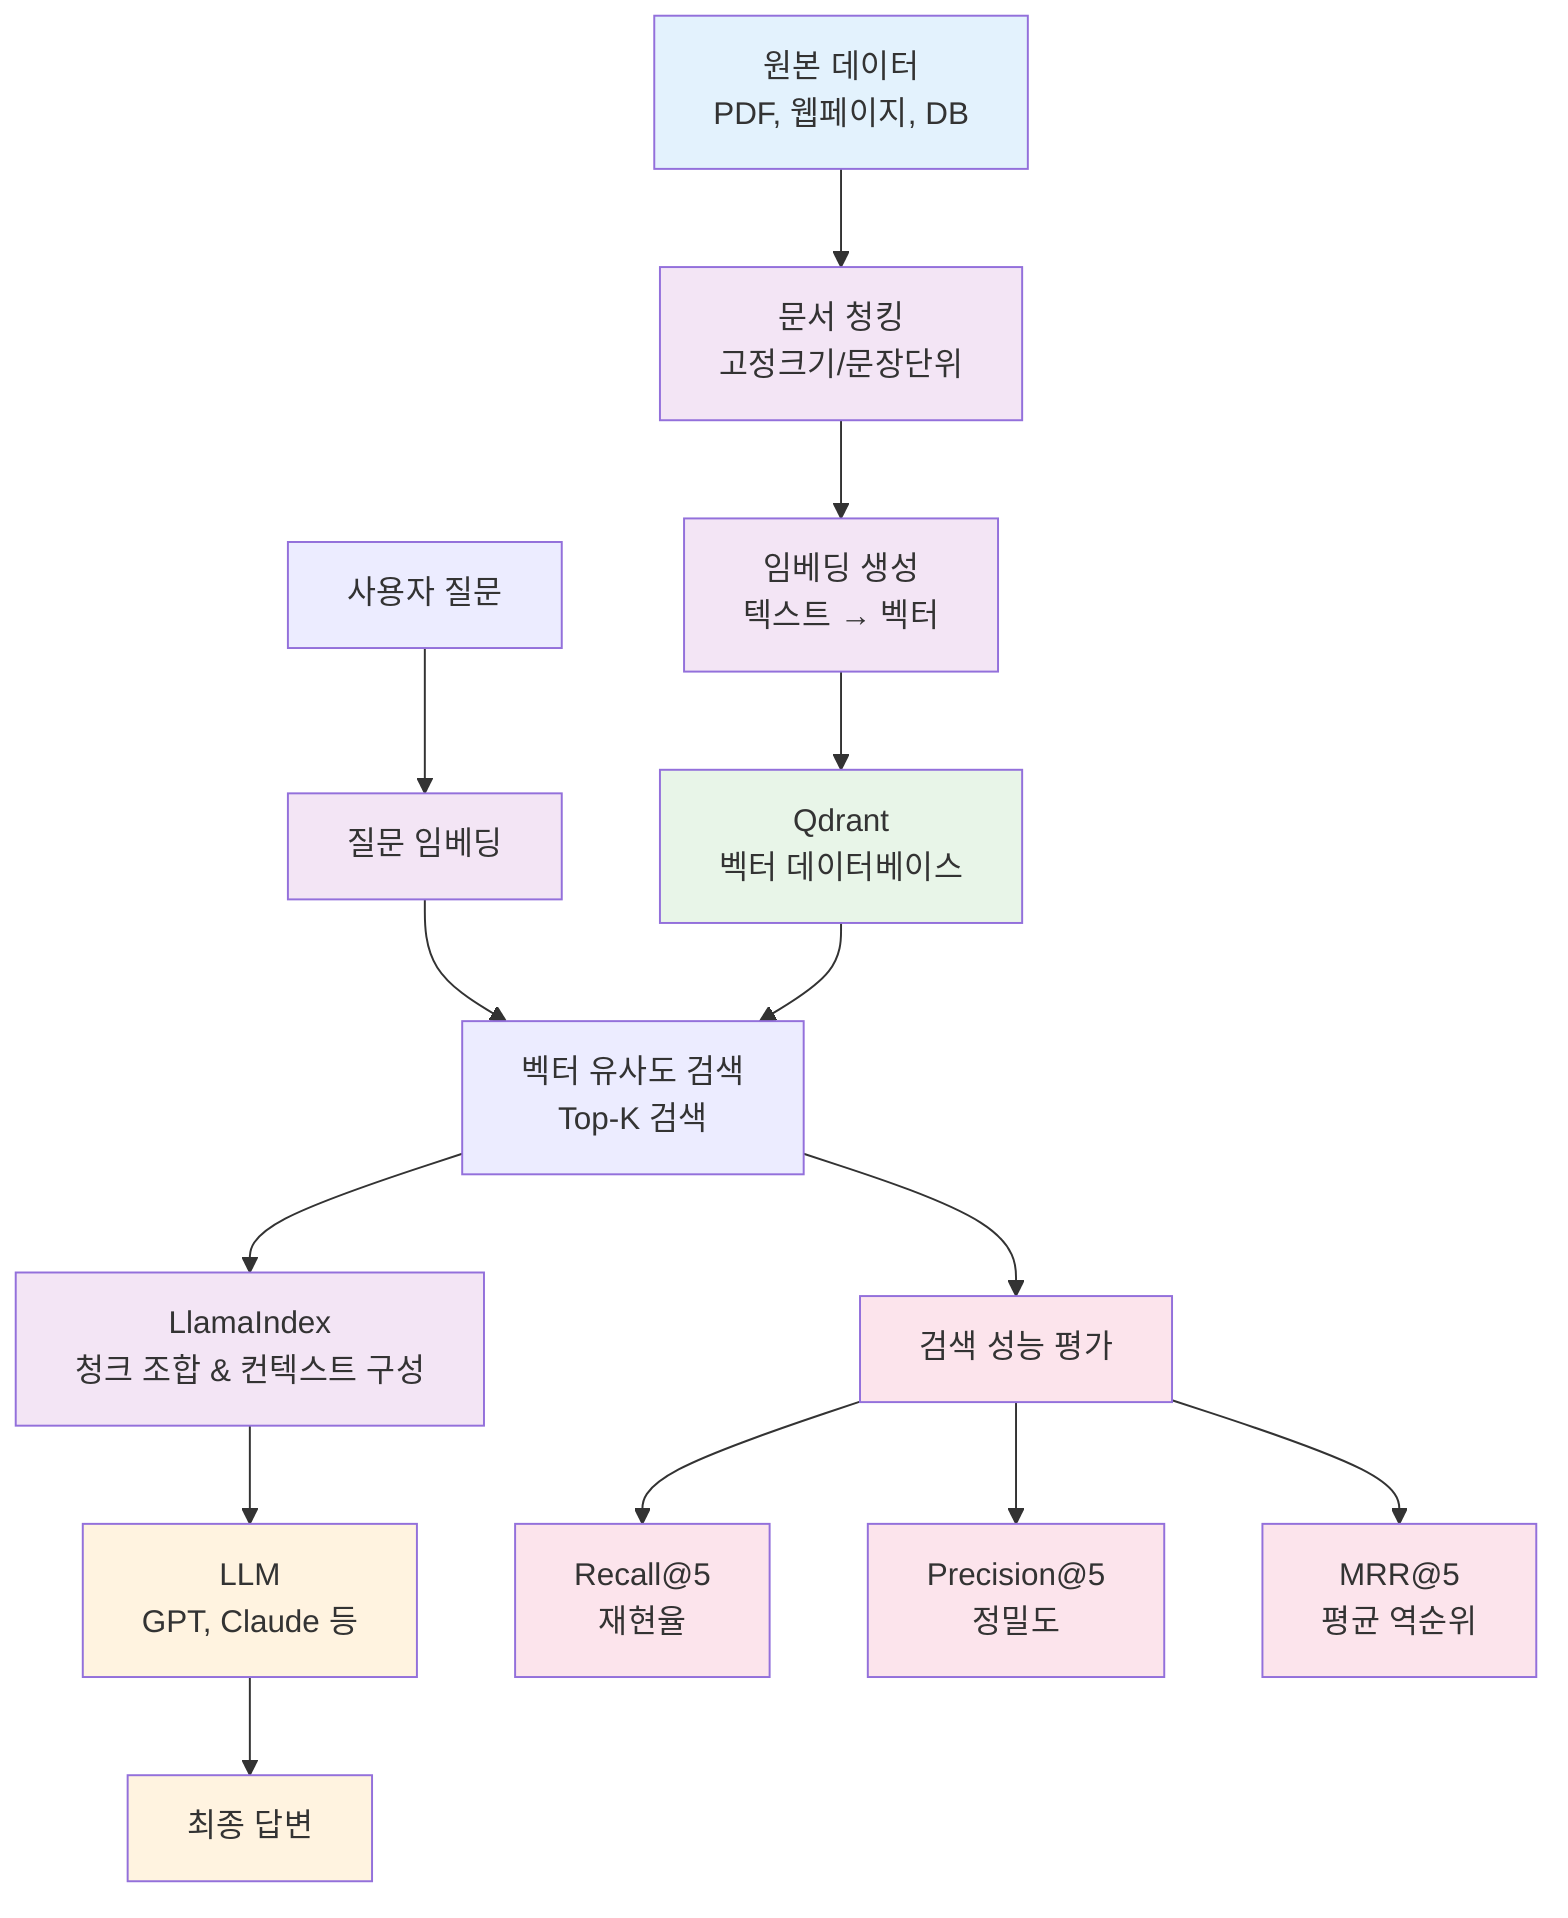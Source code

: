 graph TD
    A["원본 데이터<br/>PDF, 웹페이지, DB"] --> B["문서 청킹<br/>고정크기/문장단위"]
    B --> C["임베딩 생성<br/>텍스트 → 벡터"]
    C --> D["Qdrant<br/>벡터 데이터베이스"]
    
    E["사용자 질문"] --> F["질문 임베딩"]
    F --> G["벡터 유사도 검색<br/>Top-K 검색"]
    D --> G
    
    G --> H["LlamaIndex<br/>청크 조합 & 컨텍스트 구성"]
    H --> I["LLM<br/>GPT, Claude 등"]
    I --> J["최종 답변"]
    
    G --> K["검색 성능 평가"]
    K --> L["Recall@5<br/>재현율"]
    K --> M["Precision@5<br/>정밀도"] 
    K --> N["MRR@5<br/>평균 역순위"]
    
    classDef source fill:#e3f2fd
    classDef process fill:#f3e5f5
    classDef storage fill:#e8f5e8
    classDef llm fill:#fff3e0
    classDef eval fill:#fce4ec
    
    class A source
    class B,C,F,H process
    class D storage
    class I,J llm
    class K,L,M,N eval